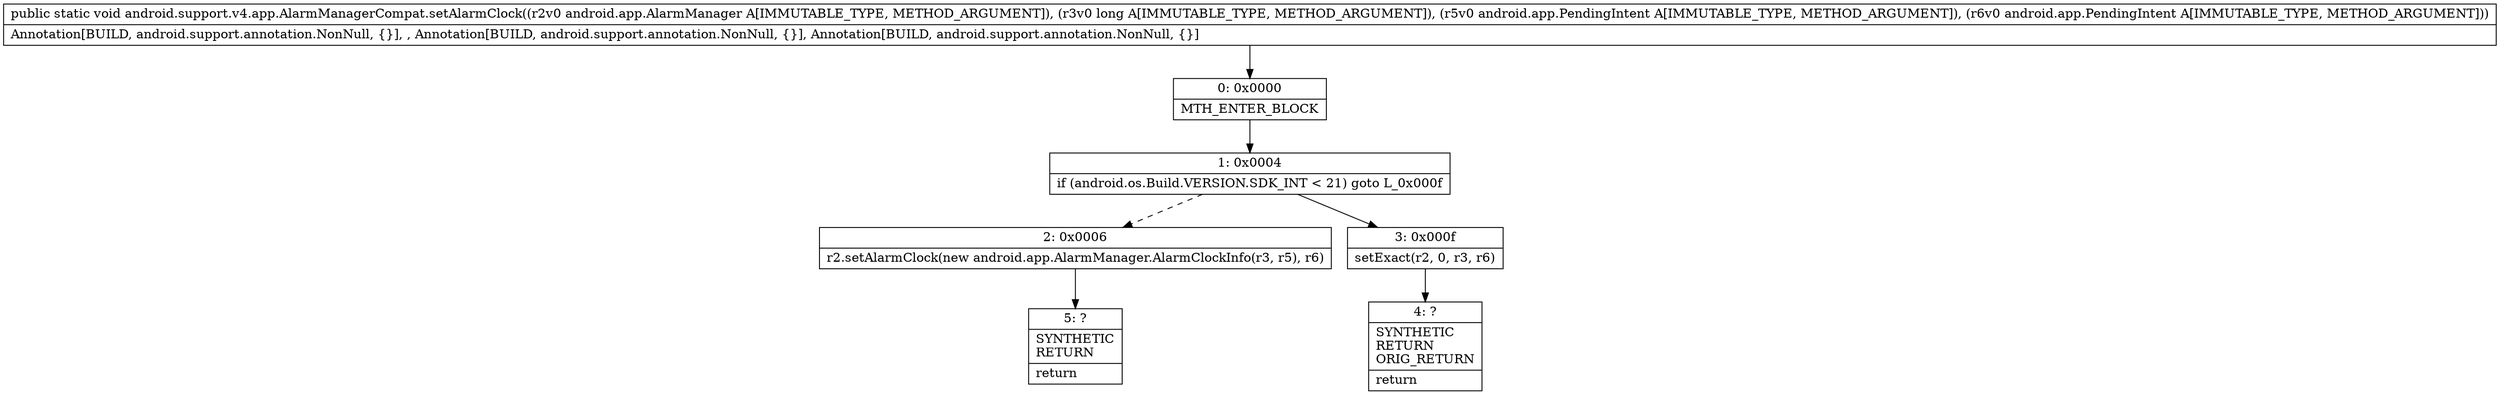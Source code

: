 digraph "CFG forandroid.support.v4.app.AlarmManagerCompat.setAlarmClock(Landroid\/app\/AlarmManager;JLandroid\/app\/PendingIntent;Landroid\/app\/PendingIntent;)V" {
Node_0 [shape=record,label="{0\:\ 0x0000|MTH_ENTER_BLOCK\l}"];
Node_1 [shape=record,label="{1\:\ 0x0004|if (android.os.Build.VERSION.SDK_INT \< 21) goto L_0x000f\l}"];
Node_2 [shape=record,label="{2\:\ 0x0006|r2.setAlarmClock(new android.app.AlarmManager.AlarmClockInfo(r3, r5), r6)\l}"];
Node_3 [shape=record,label="{3\:\ 0x000f|setExact(r2, 0, r3, r6)\l}"];
Node_4 [shape=record,label="{4\:\ ?|SYNTHETIC\lRETURN\lORIG_RETURN\l|return\l}"];
Node_5 [shape=record,label="{5\:\ ?|SYNTHETIC\lRETURN\l|return\l}"];
MethodNode[shape=record,label="{public static void android.support.v4.app.AlarmManagerCompat.setAlarmClock((r2v0 android.app.AlarmManager A[IMMUTABLE_TYPE, METHOD_ARGUMENT]), (r3v0 long A[IMMUTABLE_TYPE, METHOD_ARGUMENT]), (r5v0 android.app.PendingIntent A[IMMUTABLE_TYPE, METHOD_ARGUMENT]), (r6v0 android.app.PendingIntent A[IMMUTABLE_TYPE, METHOD_ARGUMENT]))  | Annotation[BUILD, android.support.annotation.NonNull, \{\}], , Annotation[BUILD, android.support.annotation.NonNull, \{\}], Annotation[BUILD, android.support.annotation.NonNull, \{\}]\l}"];
MethodNode -> Node_0;
Node_0 -> Node_1;
Node_1 -> Node_2[style=dashed];
Node_1 -> Node_3;
Node_2 -> Node_5;
Node_3 -> Node_4;
}

